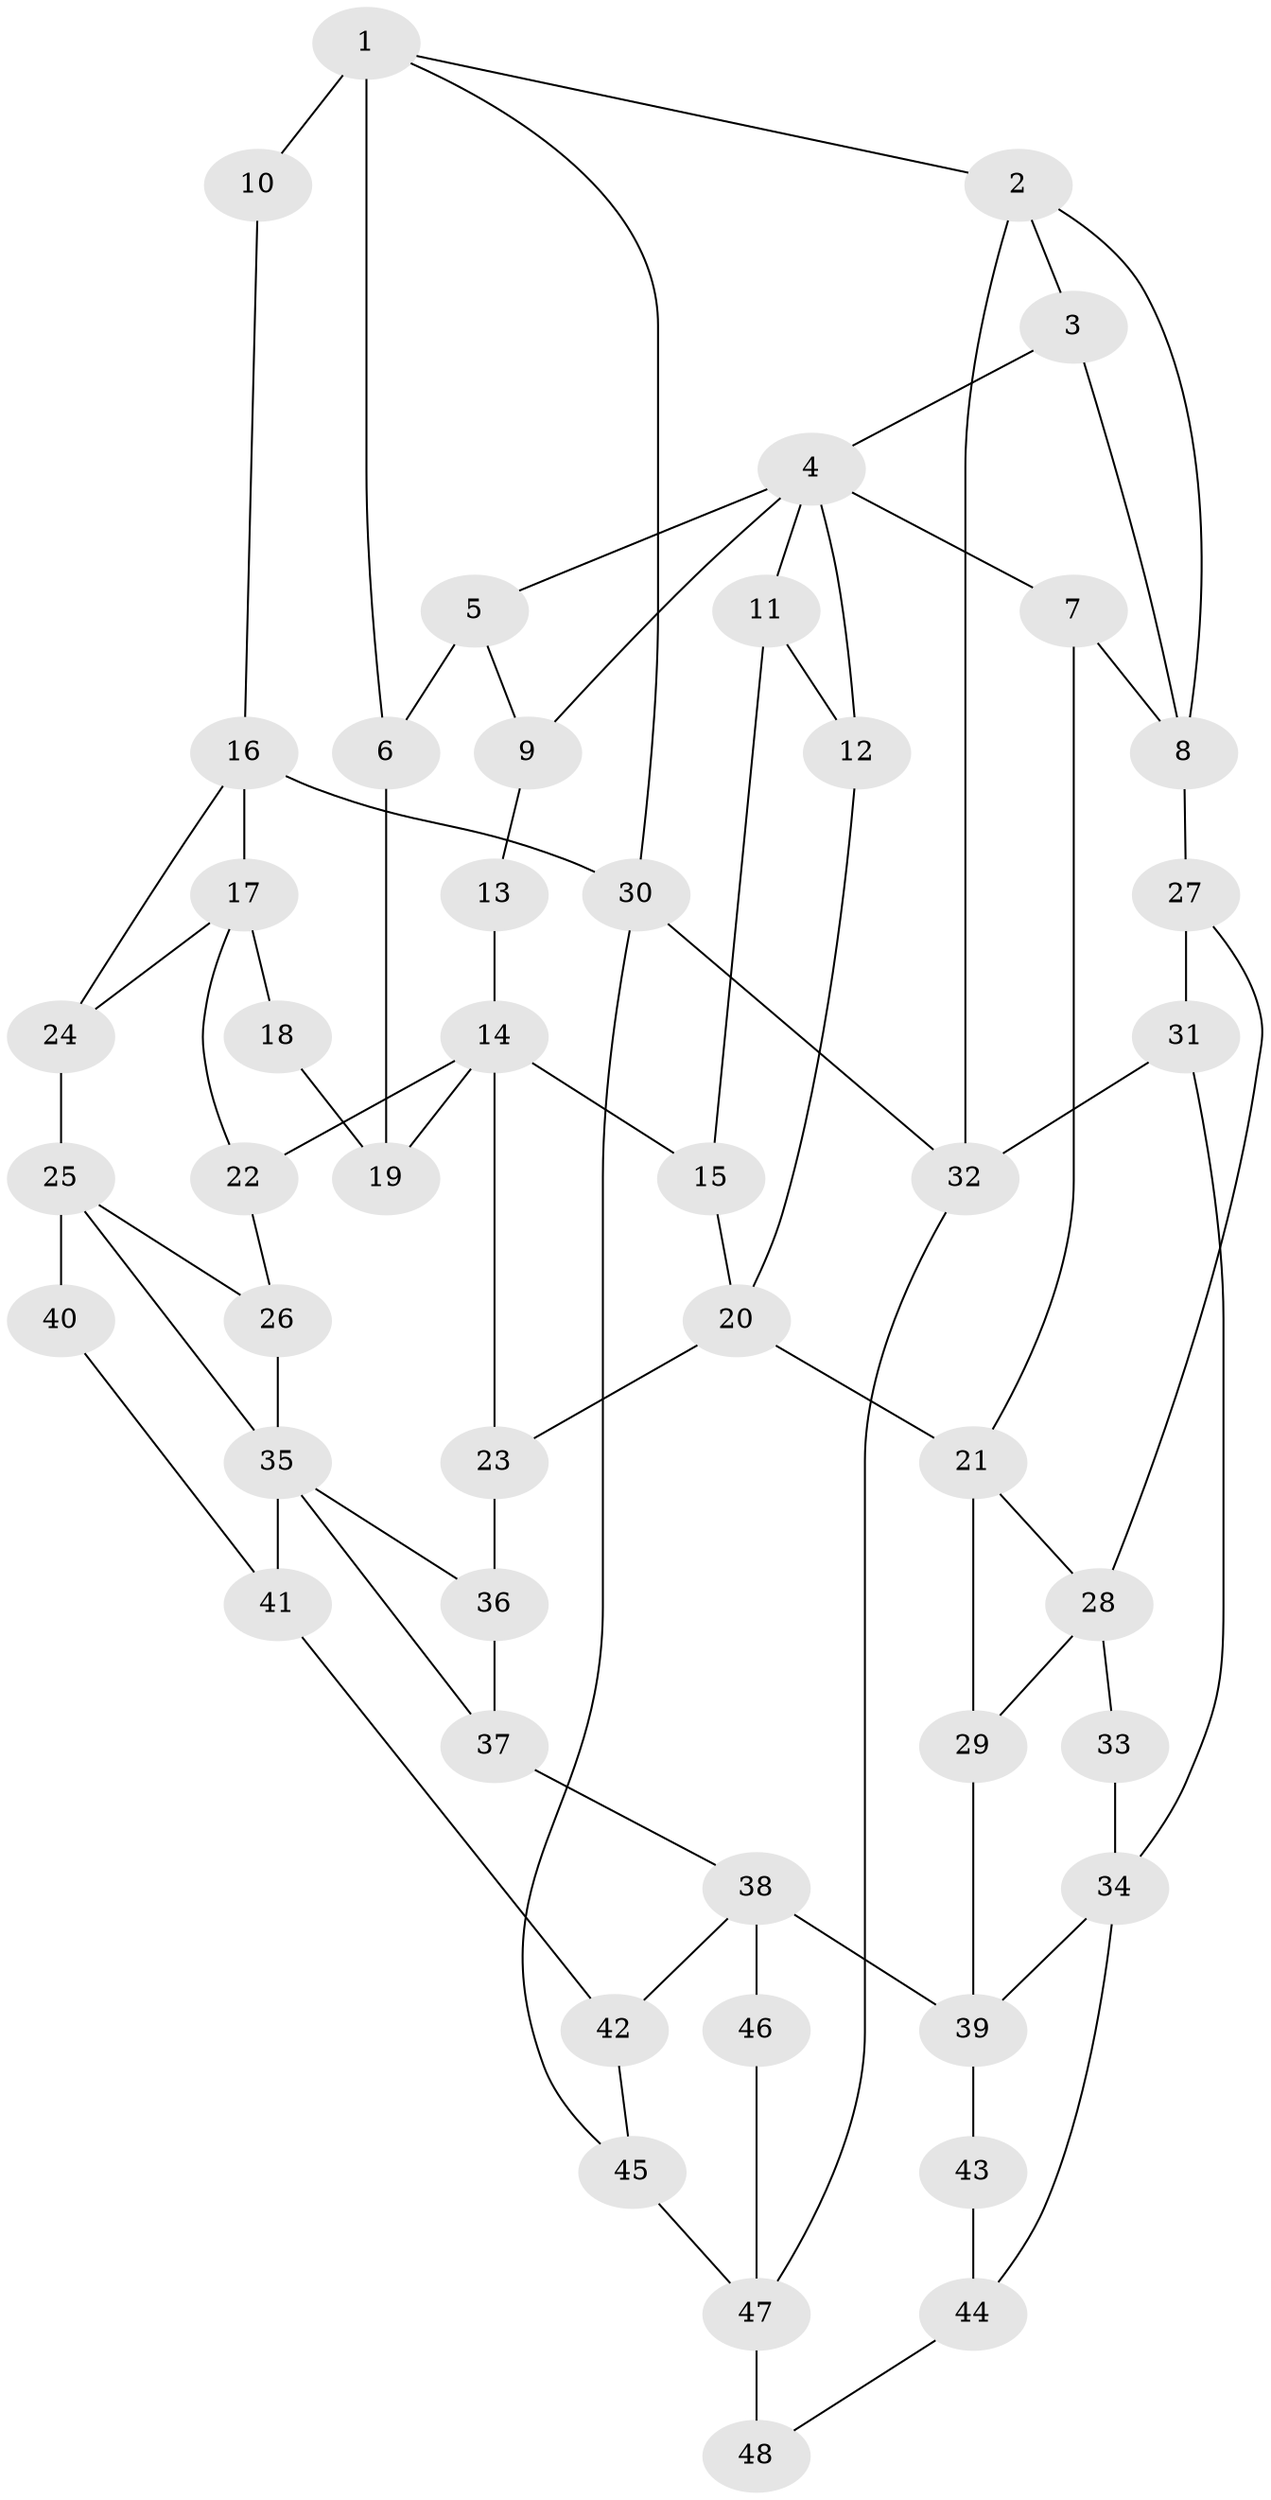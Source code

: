 // original degree distribution, {3: 0.020833333333333332, 6: 0.22916666666666666, 4: 0.25, 5: 0.5}
// Generated by graph-tools (version 1.1) at 2025/38/03/09/25 02:38:33]
// undirected, 48 vertices, 79 edges
graph export_dot {
graph [start="1"]
  node [color=gray90,style=filled];
  1;
  2;
  3;
  4;
  5;
  6;
  7;
  8;
  9;
  10;
  11;
  12;
  13;
  14;
  15;
  16;
  17;
  18;
  19;
  20;
  21;
  22;
  23;
  24;
  25;
  26;
  27;
  28;
  29;
  30;
  31;
  32;
  33;
  34;
  35;
  36;
  37;
  38;
  39;
  40;
  41;
  42;
  43;
  44;
  45;
  46;
  47;
  48;
  1 -- 2 [weight=1.0];
  1 -- 6 [weight=1.0];
  1 -- 10 [weight=2.0];
  1 -- 30 [weight=1.0];
  2 -- 3 [weight=1.0];
  2 -- 8 [weight=1.0];
  2 -- 32 [weight=1.0];
  3 -- 4 [weight=1.0];
  3 -- 8 [weight=1.0];
  4 -- 5 [weight=1.0];
  4 -- 7 [weight=1.0];
  4 -- 9 [weight=1.0];
  4 -- 11 [weight=1.0];
  4 -- 12 [weight=1.0];
  5 -- 6 [weight=1.0];
  5 -- 9 [weight=1.0];
  6 -- 19 [weight=1.0];
  7 -- 8 [weight=2.0];
  7 -- 21 [weight=1.0];
  8 -- 27 [weight=2.0];
  9 -- 13 [weight=1.0];
  10 -- 16 [weight=1.0];
  11 -- 12 [weight=1.0];
  11 -- 15 [weight=1.0];
  12 -- 20 [weight=1.0];
  13 -- 14 [weight=2.0];
  14 -- 15 [weight=1.0];
  14 -- 19 [weight=1.0];
  14 -- 22 [weight=1.0];
  14 -- 23 [weight=1.0];
  15 -- 20 [weight=1.0];
  16 -- 17 [weight=2.0];
  16 -- 24 [weight=1.0];
  16 -- 30 [weight=1.0];
  17 -- 18 [weight=2.0];
  17 -- 22 [weight=1.0];
  17 -- 24 [weight=1.0];
  18 -- 19 [weight=1.0];
  20 -- 21 [weight=2.0];
  20 -- 23 [weight=2.0];
  21 -- 28 [weight=1.0];
  21 -- 29 [weight=1.0];
  22 -- 26 [weight=1.0];
  23 -- 36 [weight=1.0];
  24 -- 25 [weight=2.0];
  25 -- 26 [weight=1.0];
  25 -- 35 [weight=1.0];
  25 -- 40 [weight=2.0];
  26 -- 35 [weight=1.0];
  27 -- 28 [weight=1.0];
  27 -- 31 [weight=2.0];
  28 -- 29 [weight=1.0];
  28 -- 33 [weight=1.0];
  29 -- 39 [weight=1.0];
  30 -- 32 [weight=1.0];
  30 -- 45 [weight=1.0];
  31 -- 32 [weight=1.0];
  31 -- 34 [weight=2.0];
  32 -- 47 [weight=1.0];
  33 -- 34 [weight=2.0];
  34 -- 39 [weight=1.0];
  34 -- 44 [weight=1.0];
  35 -- 36 [weight=1.0];
  35 -- 37 [weight=1.0];
  35 -- 41 [weight=1.0];
  36 -- 37 [weight=1.0];
  37 -- 38 [weight=1.0];
  38 -- 39 [weight=2.0];
  38 -- 42 [weight=1.0];
  38 -- 46 [weight=2.0];
  39 -- 43 [weight=2.0];
  40 -- 41 [weight=1.0];
  41 -- 42 [weight=1.0];
  42 -- 45 [weight=1.0];
  43 -- 44 [weight=1.0];
  44 -- 48 [weight=1.0];
  45 -- 47 [weight=2.0];
  46 -- 47 [weight=1.0];
  47 -- 48 [weight=2.0];
}
